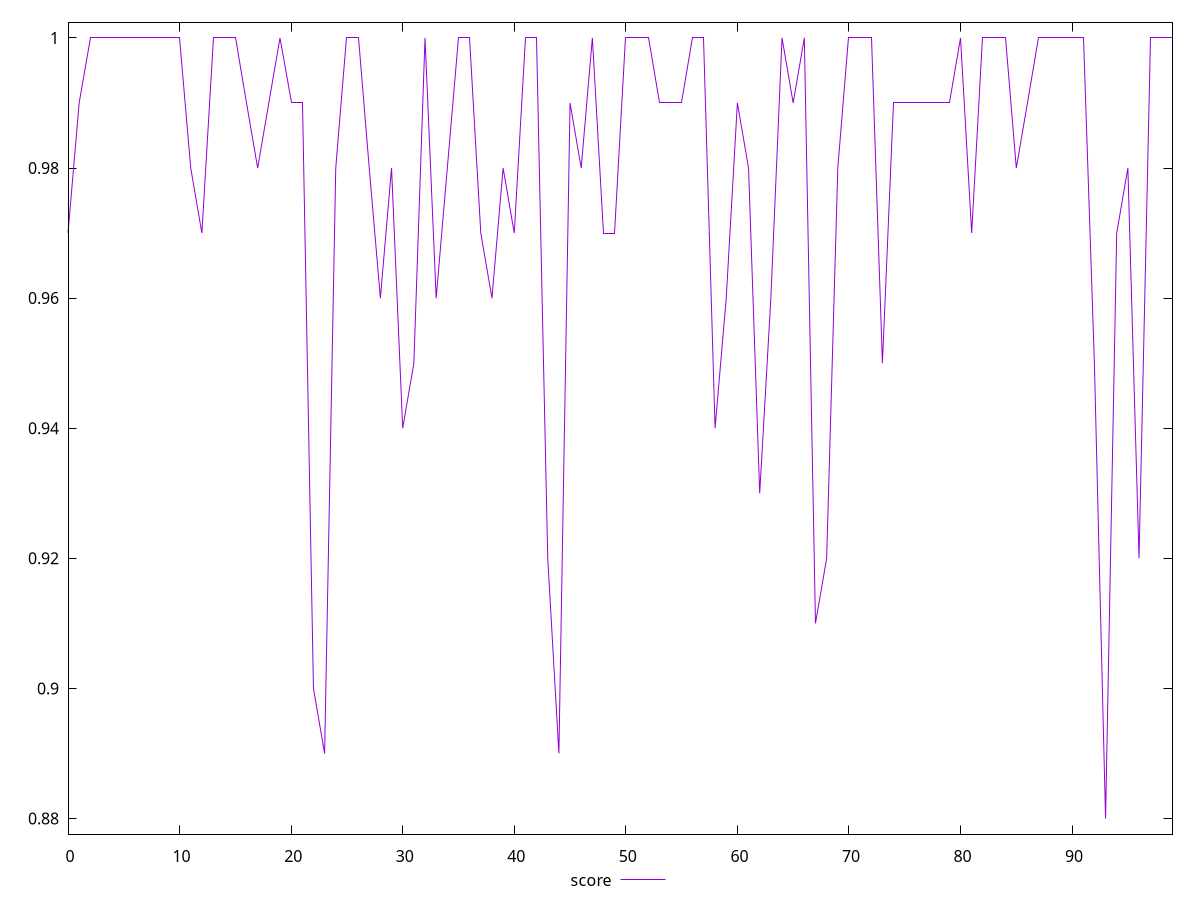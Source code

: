 reset

$score <<EOF
0 0.97
1 0.99
2 1
3 1
4 1
5 1
6 1
7 1
8 1
9 1
10 1
11 0.98
12 0.97
13 1
14 1
15 1
16 0.99
17 0.98
18 0.99
19 1
20 0.99
21 0.99
22 0.9
23 0.89
24 0.98
25 1
26 1
27 0.98
28 0.96
29 0.98
30 0.94
31 0.95
32 1
33 0.96
34 0.98
35 1
36 1
37 0.97
38 0.96
39 0.98
40 0.97
41 1
42 1
43 0.92
44 0.89
45 0.99
46 0.98
47 1
48 0.97
49 0.97
50 1
51 1
52 1
53 0.99
54 0.99
55 0.99
56 1
57 1
58 0.94
59 0.96
60 0.99
61 0.98
62 0.93
63 0.96
64 1
65 0.99
66 1
67 0.91
68 0.92
69 0.98
70 1
71 1
72 1
73 0.95
74 0.99
75 0.99
76 0.99
77 0.99
78 0.99
79 0.99
80 1
81 0.97
82 1
83 1
84 1
85 0.98
86 0.99
87 1
88 1
89 1
90 1
91 1
92 0.95
93 0.88
94 0.97
95 0.98
96 0.92
97 1
98 1
99 1
EOF

set key outside below
set xrange [0:99]
set yrange [0.8776:1.0024]
set trange [0.8776:1.0024]
set terminal svg size 640, 500 enhanced background rgb 'white'
set output "report_00013_2021-02-09T12-04-24.940Z/bootup-time/samples/pages+cached+noadtech/score/values.svg"

plot $score title "score" with line

reset
